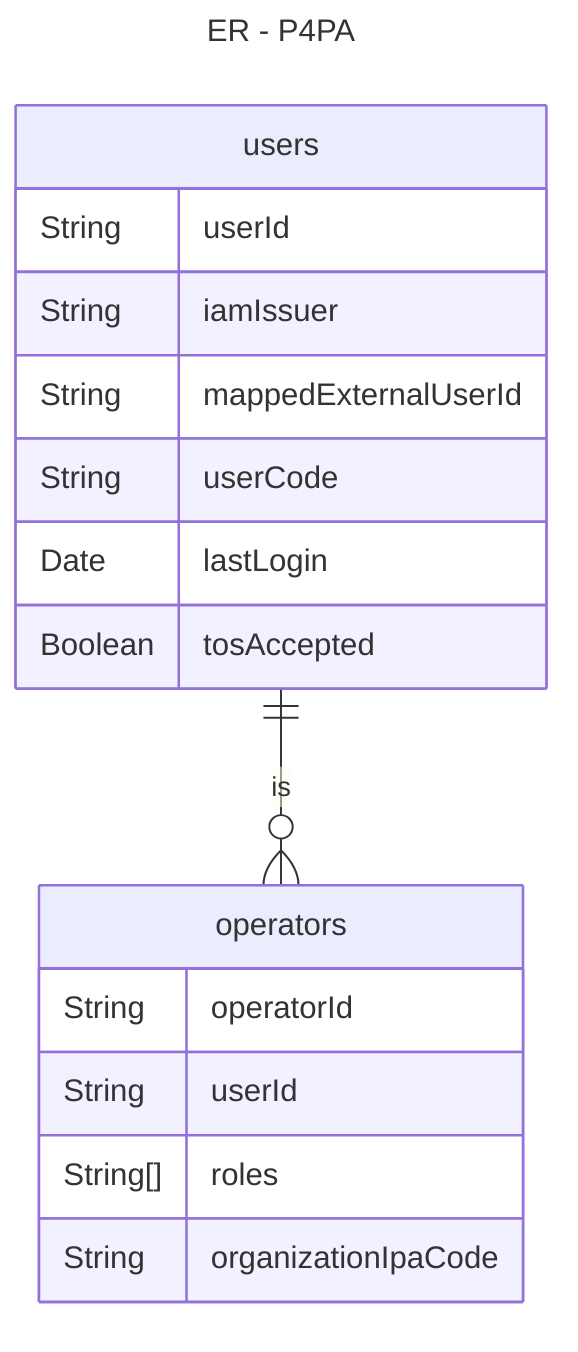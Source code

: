 ---
title: ER - P4PA
---
erDiagram
    users {
        String userId
        String iamIssuer
        String mappedExternalUserId
        String userCode
        Date lastLogin
        Boolean tosAccepted
    }

    operators {
        String operatorId
        String userId
        String[] roles
        String organizationIpaCode
    }

    users ||--o{ operators : is